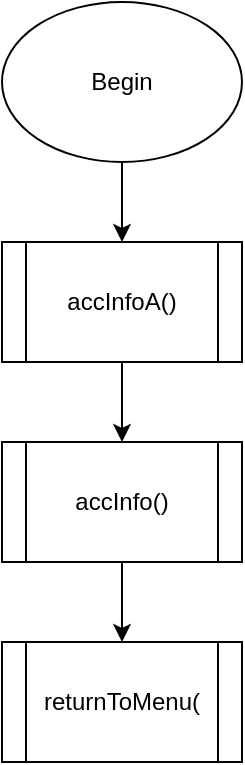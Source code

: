 <mxfile version="13.0.3" type="device"><diagram id="QzlqVJcMnujx7XKSqxwI" name="Page-1"><mxGraphModel dx="1422" dy="822" grid="1" gridSize="10" guides="1" tooltips="1" connect="1" arrows="1" fold="1" page="1" pageScale="1" pageWidth="850" pageHeight="1100" math="0" shadow="0"><root><mxCell id="0"/><mxCell id="1" parent="0"/><mxCell id="Gk-3dWMkLv6bxHfPNGeD-4" value="" style="edgeStyle=orthogonalEdgeStyle;rounded=0;orthogonalLoop=1;jettySize=auto;html=1;" edge="1" parent="1" source="Gk-3dWMkLv6bxHfPNGeD-2" target="Gk-3dWMkLv6bxHfPNGeD-3"><mxGeometry relative="1" as="geometry"/></mxCell><mxCell id="Gk-3dWMkLv6bxHfPNGeD-2" value="Begin" style="ellipse;whiteSpace=wrap;html=1;" vertex="1" parent="1"><mxGeometry x="365" y="40" width="120" height="80" as="geometry"/></mxCell><mxCell id="Gk-3dWMkLv6bxHfPNGeD-6" value="" style="edgeStyle=orthogonalEdgeStyle;rounded=0;orthogonalLoop=1;jettySize=auto;html=1;" edge="1" parent="1" source="Gk-3dWMkLv6bxHfPNGeD-3" target="Gk-3dWMkLv6bxHfPNGeD-5"><mxGeometry relative="1" as="geometry"/></mxCell><mxCell id="Gk-3dWMkLv6bxHfPNGeD-3" value="accInfoA()" style="shape=process;whiteSpace=wrap;html=1;backgroundOutline=1;" vertex="1" parent="1"><mxGeometry x="365" y="160" width="120" height="60" as="geometry"/></mxCell><mxCell id="Gk-3dWMkLv6bxHfPNGeD-8" value="" style="edgeStyle=orthogonalEdgeStyle;rounded=0;orthogonalLoop=1;jettySize=auto;html=1;" edge="1" parent="1" source="Gk-3dWMkLv6bxHfPNGeD-5" target="Gk-3dWMkLv6bxHfPNGeD-7"><mxGeometry relative="1" as="geometry"/></mxCell><mxCell id="Gk-3dWMkLv6bxHfPNGeD-5" value="accInfo()" style="shape=process;whiteSpace=wrap;html=1;backgroundOutline=1;" vertex="1" parent="1"><mxGeometry x="365" y="260" width="120" height="60" as="geometry"/></mxCell><mxCell id="Gk-3dWMkLv6bxHfPNGeD-7" value="returnToMenu(" style="shape=process;whiteSpace=wrap;html=1;backgroundOutline=1;" vertex="1" parent="1"><mxGeometry x="365" y="360" width="120" height="60" as="geometry"/></mxCell></root></mxGraphModel></diagram></mxfile>